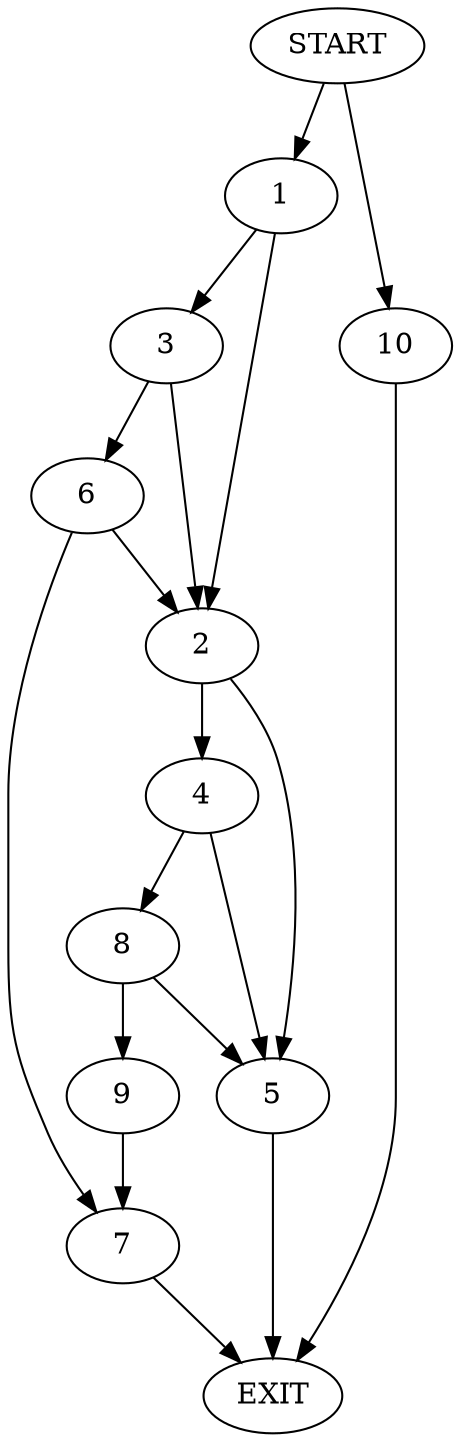 digraph {
0 [label="START"]
11 [label="EXIT"]
0 -> 1
1 -> 2
1 -> 3
2 -> 4
2 -> 5
3 -> 2
3 -> 6
6 -> 2
6 -> 7
7 -> 11
5 -> 11
4 -> 5
4 -> 8
8 -> 9
8 -> 5
9 -> 7
0 -> 10
10 -> 11
}
